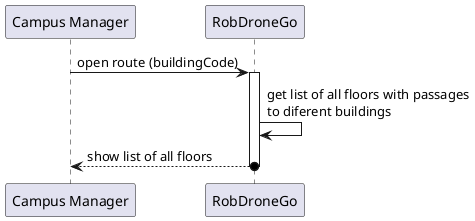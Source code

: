 @startuml SD Lv1

participant "Campus Manager" as campusManager
participant RobDroneGo as system
campusManager -> system : open route (buildingCode)
activate system

system -> system : get list of all floors with passages\nto diferent buildings

campusManager <--o system : show list of all floors

deactivate system

@enduml